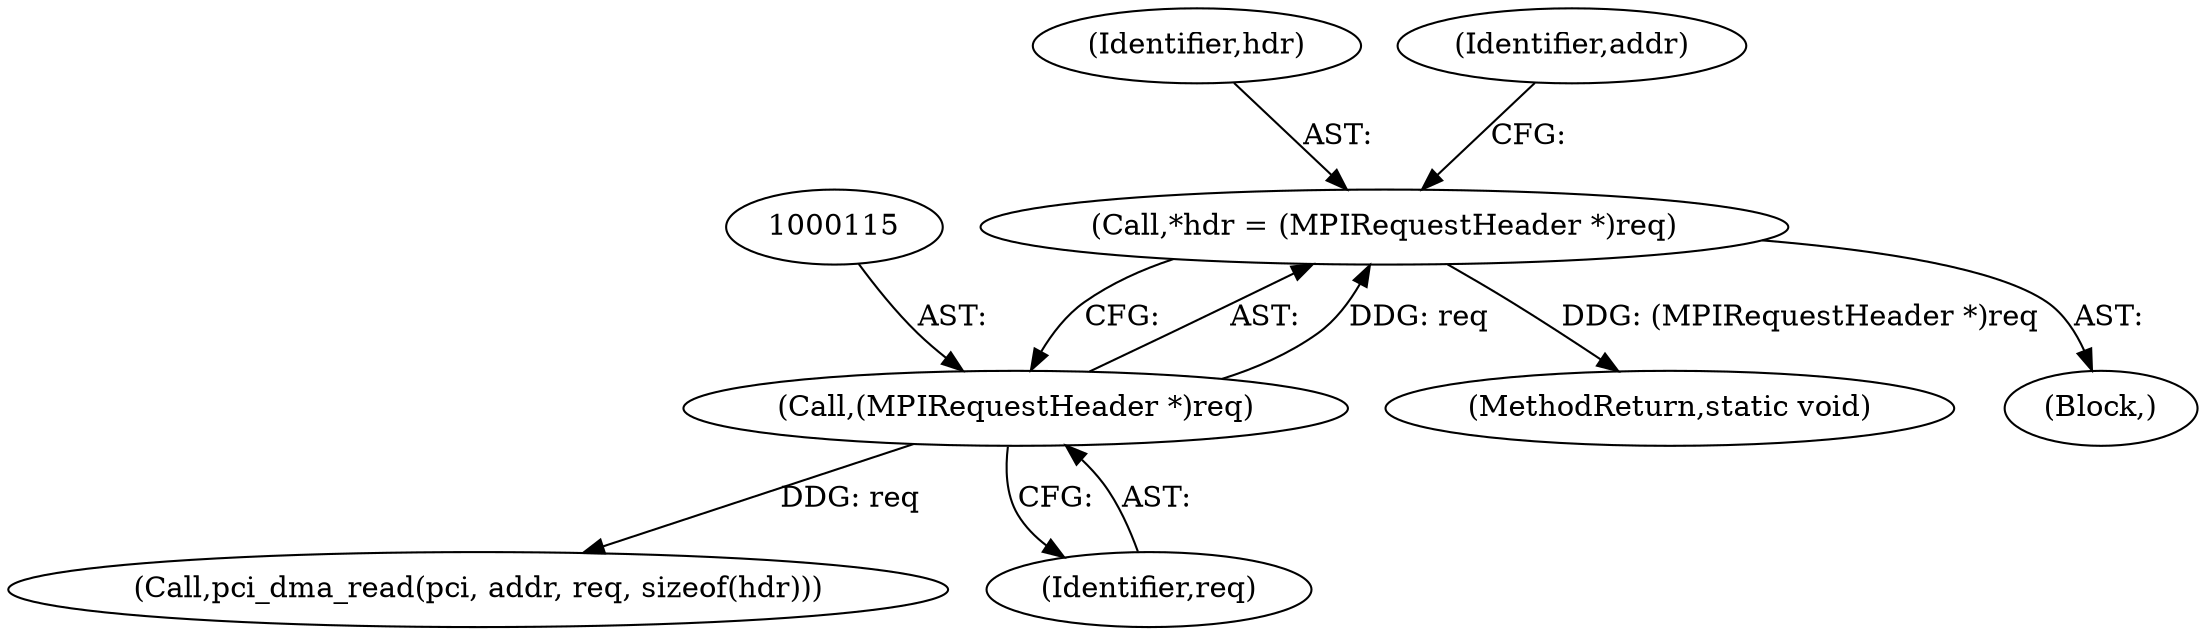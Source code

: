 digraph "0_qemu_06630554ccbdd25780aa03c3548aaff1eb56dffd@pointer" {
"1000112" [label="(Call,*hdr = (MPIRequestHeader *)req)"];
"1000114" [label="(Call,(MPIRequestHeader *)req)"];
"1000134" [label="(MethodReturn,static void)"];
"1000114" [label="(Call,(MPIRequestHeader *)req)"];
"1000113" [label="(Identifier,hdr)"];
"1000120" [label="(Identifier,addr)"];
"1000128" [label="(Call,pci_dma_read(pci, addr, req, sizeof(hdr)))"];
"1000103" [label="(Block,)"];
"1000116" [label="(Identifier,req)"];
"1000112" [label="(Call,*hdr = (MPIRequestHeader *)req)"];
"1000112" -> "1000103"  [label="AST: "];
"1000112" -> "1000114"  [label="CFG: "];
"1000113" -> "1000112"  [label="AST: "];
"1000114" -> "1000112"  [label="AST: "];
"1000120" -> "1000112"  [label="CFG: "];
"1000112" -> "1000134"  [label="DDG: (MPIRequestHeader *)req"];
"1000114" -> "1000112"  [label="DDG: req"];
"1000114" -> "1000116"  [label="CFG: "];
"1000115" -> "1000114"  [label="AST: "];
"1000116" -> "1000114"  [label="AST: "];
"1000114" -> "1000128"  [label="DDG: req"];
}
